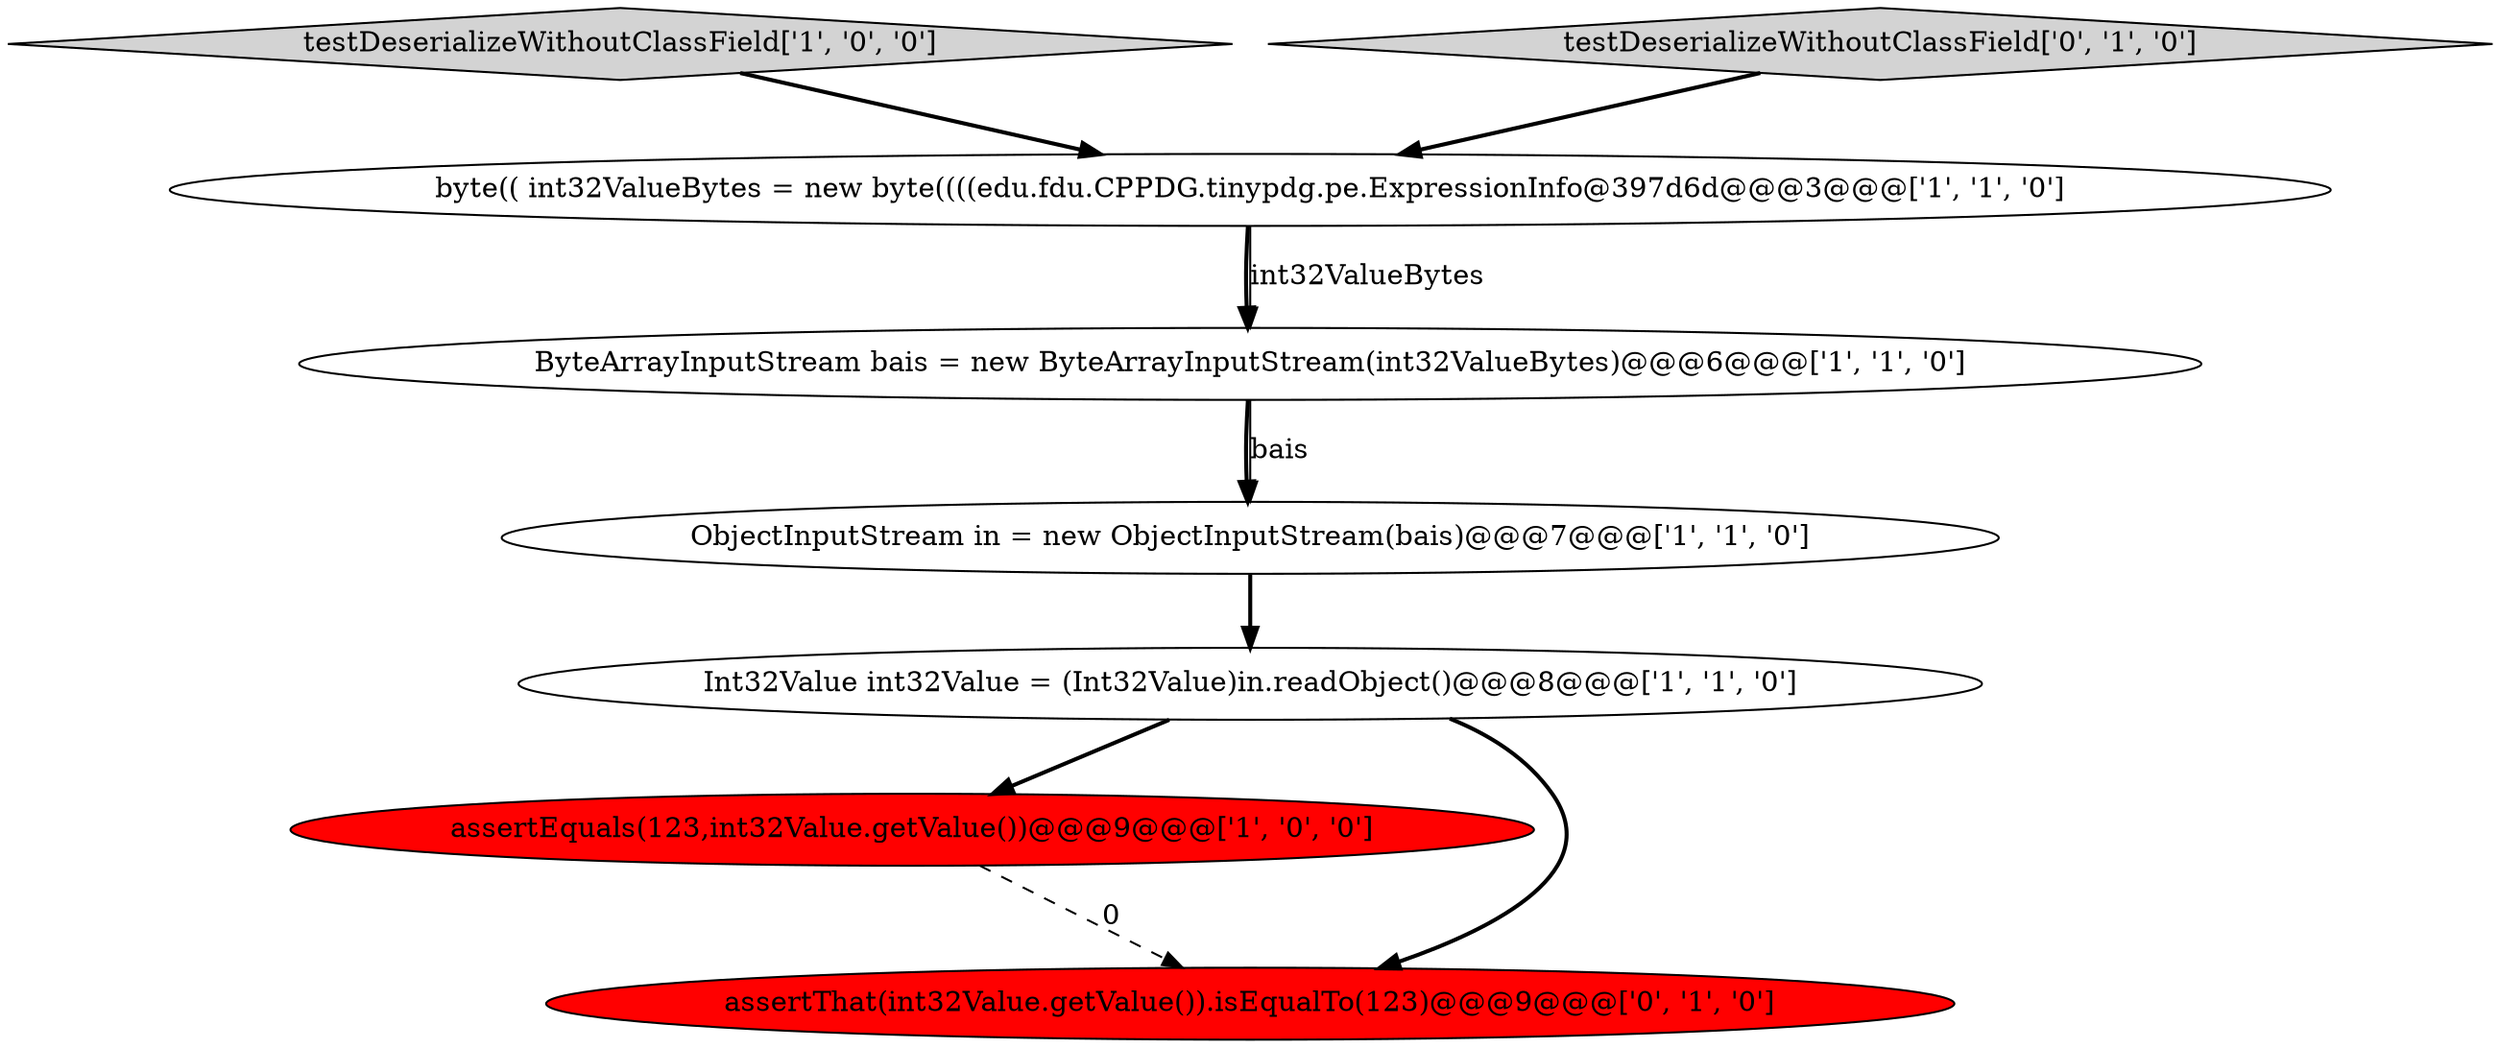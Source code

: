 digraph {
2 [style = filled, label = "ObjectInputStream in = new ObjectInputStream(bais)@@@7@@@['1', '1', '0']", fillcolor = white, shape = ellipse image = "AAA0AAABBB1BBB"];
0 [style = filled, label = "assertEquals(123,int32Value.getValue())@@@9@@@['1', '0', '0']", fillcolor = red, shape = ellipse image = "AAA1AAABBB1BBB"];
1 [style = filled, label = "ByteArrayInputStream bais = new ByteArrayInputStream(int32ValueBytes)@@@6@@@['1', '1', '0']", fillcolor = white, shape = ellipse image = "AAA0AAABBB1BBB"];
4 [style = filled, label = "byte(( int32ValueBytes = new byte((((edu.fdu.CPPDG.tinypdg.pe.ExpressionInfo@397d6d@@@3@@@['1', '1', '0']", fillcolor = white, shape = ellipse image = "AAA0AAABBB1BBB"];
5 [style = filled, label = "testDeserializeWithoutClassField['1', '0', '0']", fillcolor = lightgray, shape = diamond image = "AAA0AAABBB1BBB"];
6 [style = filled, label = "assertThat(int32Value.getValue()).isEqualTo(123)@@@9@@@['0', '1', '0']", fillcolor = red, shape = ellipse image = "AAA1AAABBB2BBB"];
7 [style = filled, label = "testDeserializeWithoutClassField['0', '1', '0']", fillcolor = lightgray, shape = diamond image = "AAA0AAABBB2BBB"];
3 [style = filled, label = "Int32Value int32Value = (Int32Value)in.readObject()@@@8@@@['1', '1', '0']", fillcolor = white, shape = ellipse image = "AAA0AAABBB1BBB"];
3->6 [style = bold, label=""];
1->2 [style = bold, label=""];
4->1 [style = bold, label=""];
5->4 [style = bold, label=""];
7->4 [style = bold, label=""];
3->0 [style = bold, label=""];
2->3 [style = bold, label=""];
0->6 [style = dashed, label="0"];
1->2 [style = solid, label="bais"];
4->1 [style = solid, label="int32ValueBytes"];
}
